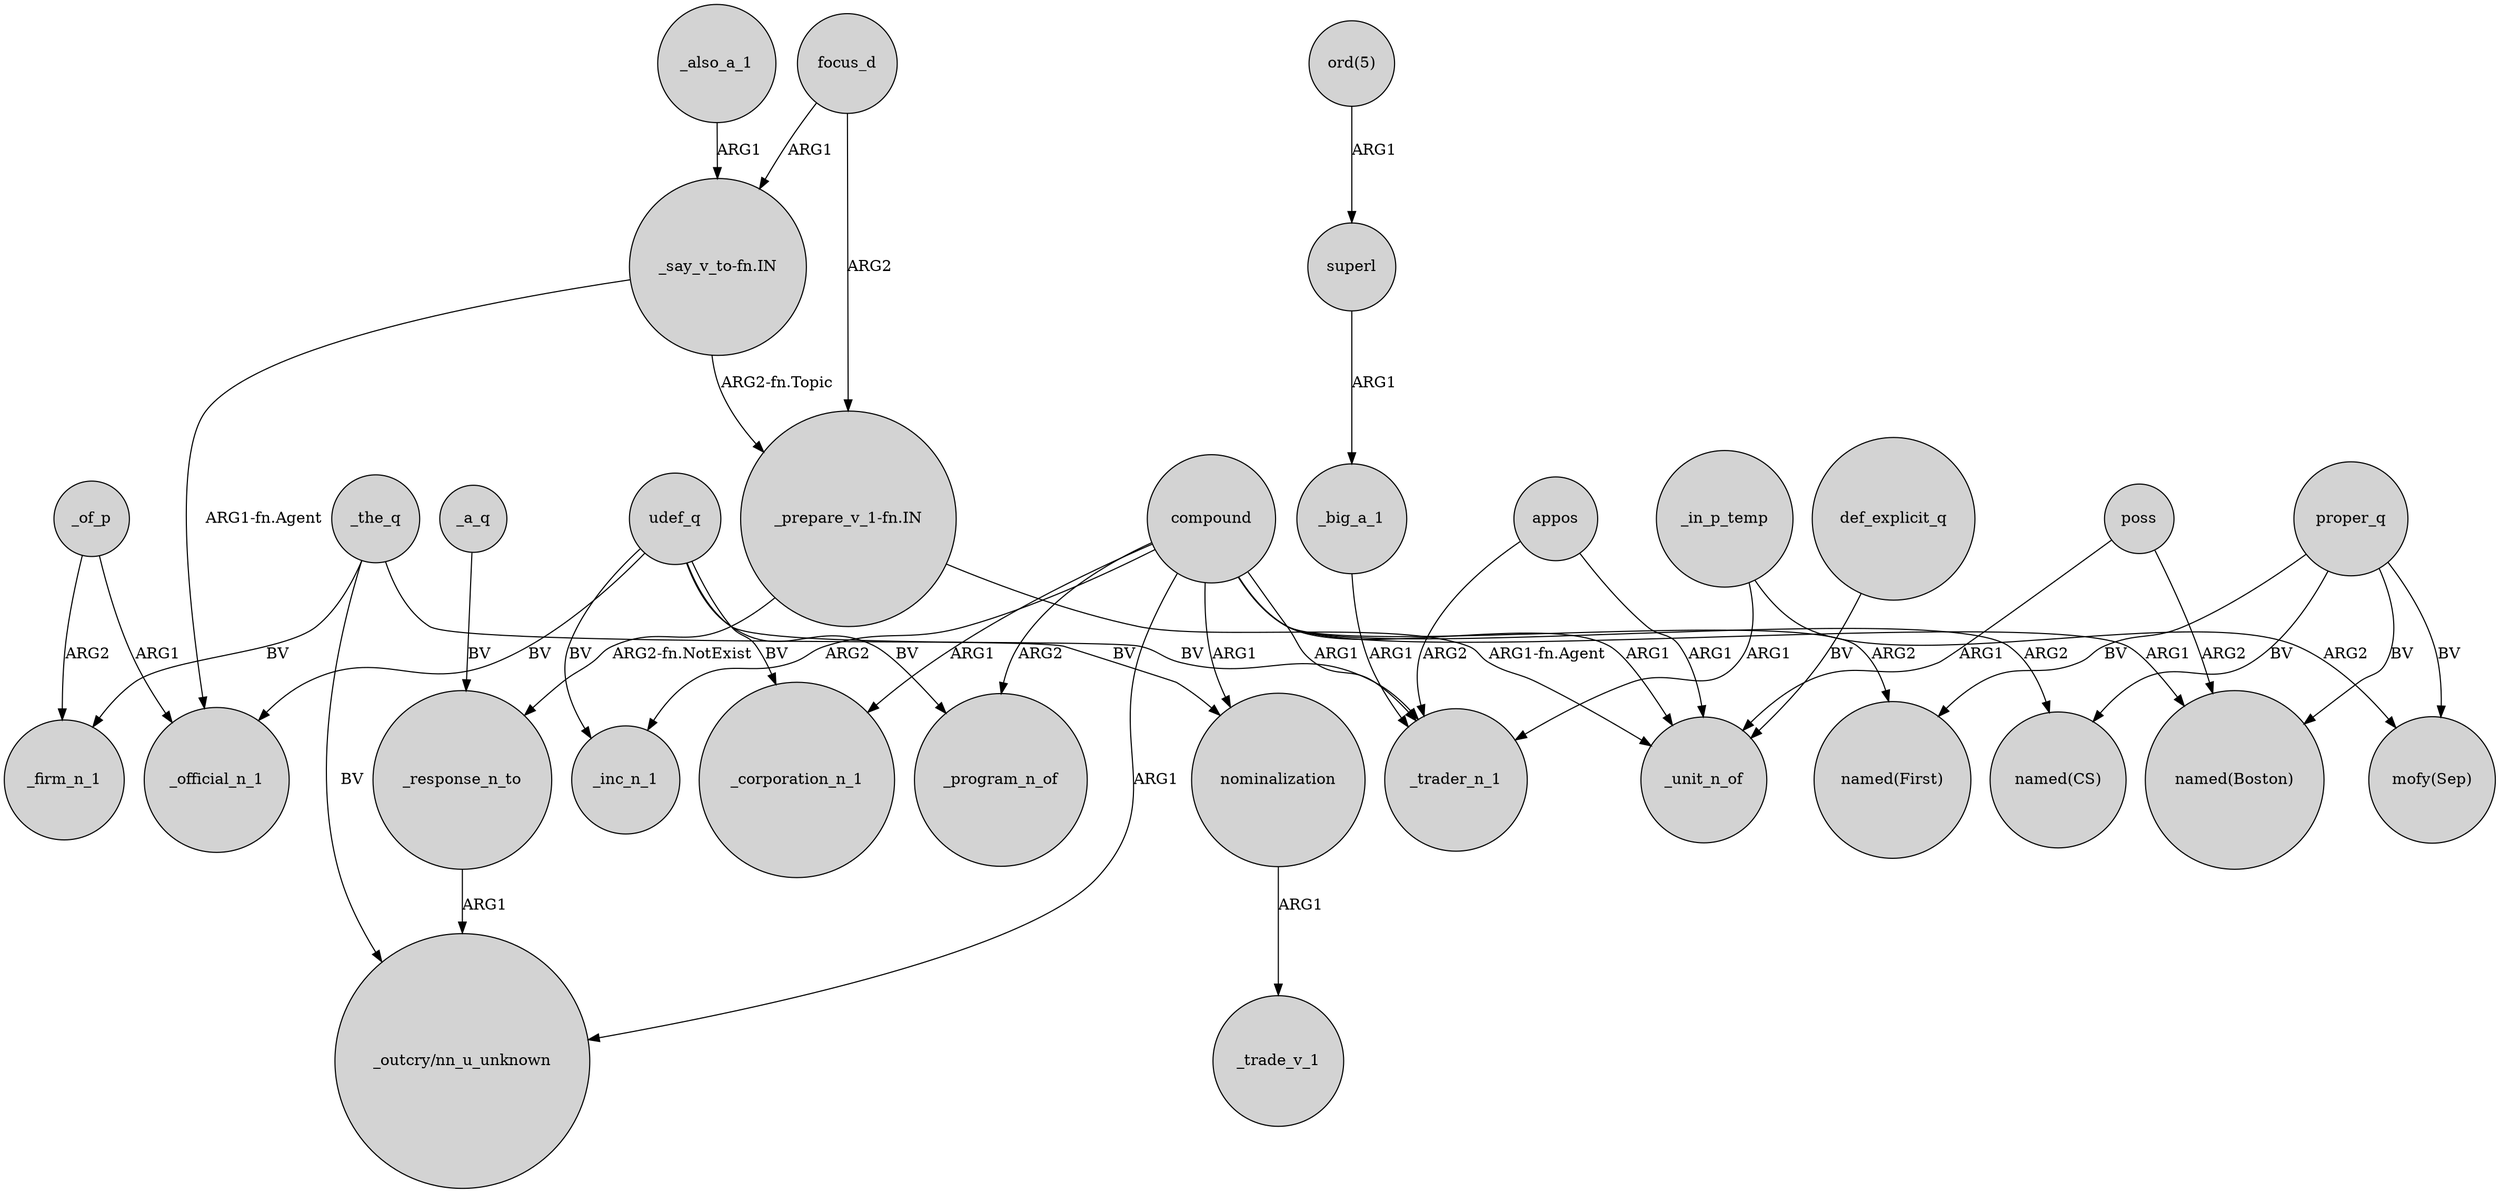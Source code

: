 digraph {
	node [shape=circle style=filled]
	"_prepare_v_1-fn.IN" -> _response_n_to [label="ARG2-fn.NotExist"]
	compound -> _program_n_of [label=ARG2]
	_of_p -> _firm_n_1 [label=ARG2]
	"_say_v_to-fn.IN" -> "_prepare_v_1-fn.IN" [label="ARG2-fn.Topic"]
	_also_a_1 -> "_say_v_to-fn.IN" [label=ARG1]
	proper_q -> "named(Boston)" [label=BV]
	udef_q -> _inc_n_1 [label=BV]
	appos -> _trader_n_1 [label=ARG2]
	def_explicit_q -> _unit_n_of [label=BV]
	compound -> _unit_n_of [label=ARG1]
	_big_a_1 -> _trader_n_1 [label=ARG1]
	"_say_v_to-fn.IN" -> _official_n_1 [label="ARG1-fn.Agent"]
	appos -> _unit_n_of [label=ARG1]
	proper_q -> "named(First)" [label=BV]
	udef_q -> _program_n_of [label=BV]
	compound -> "named(First)" [label=ARG2]
	proper_q -> "mofy(Sep)" [label=BV]
	nominalization -> _trade_v_1 [label=ARG1]
	focus_d -> "_prepare_v_1-fn.IN" [label=ARG2]
	compound -> "named(Boston)" [label=ARG1]
	compound -> _trader_n_1 [label=ARG1]
	compound -> "_outcry/nn_u_unknown" [label=ARG1]
	udef_q -> _corporation_n_1 [label=BV]
	proper_q -> "named(CS)" [label=BV]
	_in_p_temp -> _trader_n_1 [label=ARG1]
	compound -> _corporation_n_1 [label=ARG1]
	poss -> _unit_n_of [label=ARG1]
	"_prepare_v_1-fn.IN" -> _unit_n_of [label="ARG1-fn.Agent"]
	udef_q -> _official_n_1 [label=BV]
	_a_q -> _response_n_to [label=BV]
	udef_q -> nominalization [label=BV]
	"ord(5)" -> superl [label=ARG1]
	_the_q -> _firm_n_1 [label=BV]
	_of_p -> _official_n_1 [label=ARG1]
	poss -> "named(Boston)" [label=ARG2]
	_the_q -> _trader_n_1 [label=BV]
	_the_q -> "_outcry/nn_u_unknown" [label=BV]
	superl -> _big_a_1 [label=ARG1]
	compound -> nominalization [label=ARG1]
	compound -> _inc_n_1 [label=ARG2]
	_in_p_temp -> "mofy(Sep)" [label=ARG2]
	_response_n_to -> "_outcry/nn_u_unknown" [label=ARG1]
	focus_d -> "_say_v_to-fn.IN" [label=ARG1]
	compound -> "named(CS)" [label=ARG2]
}
